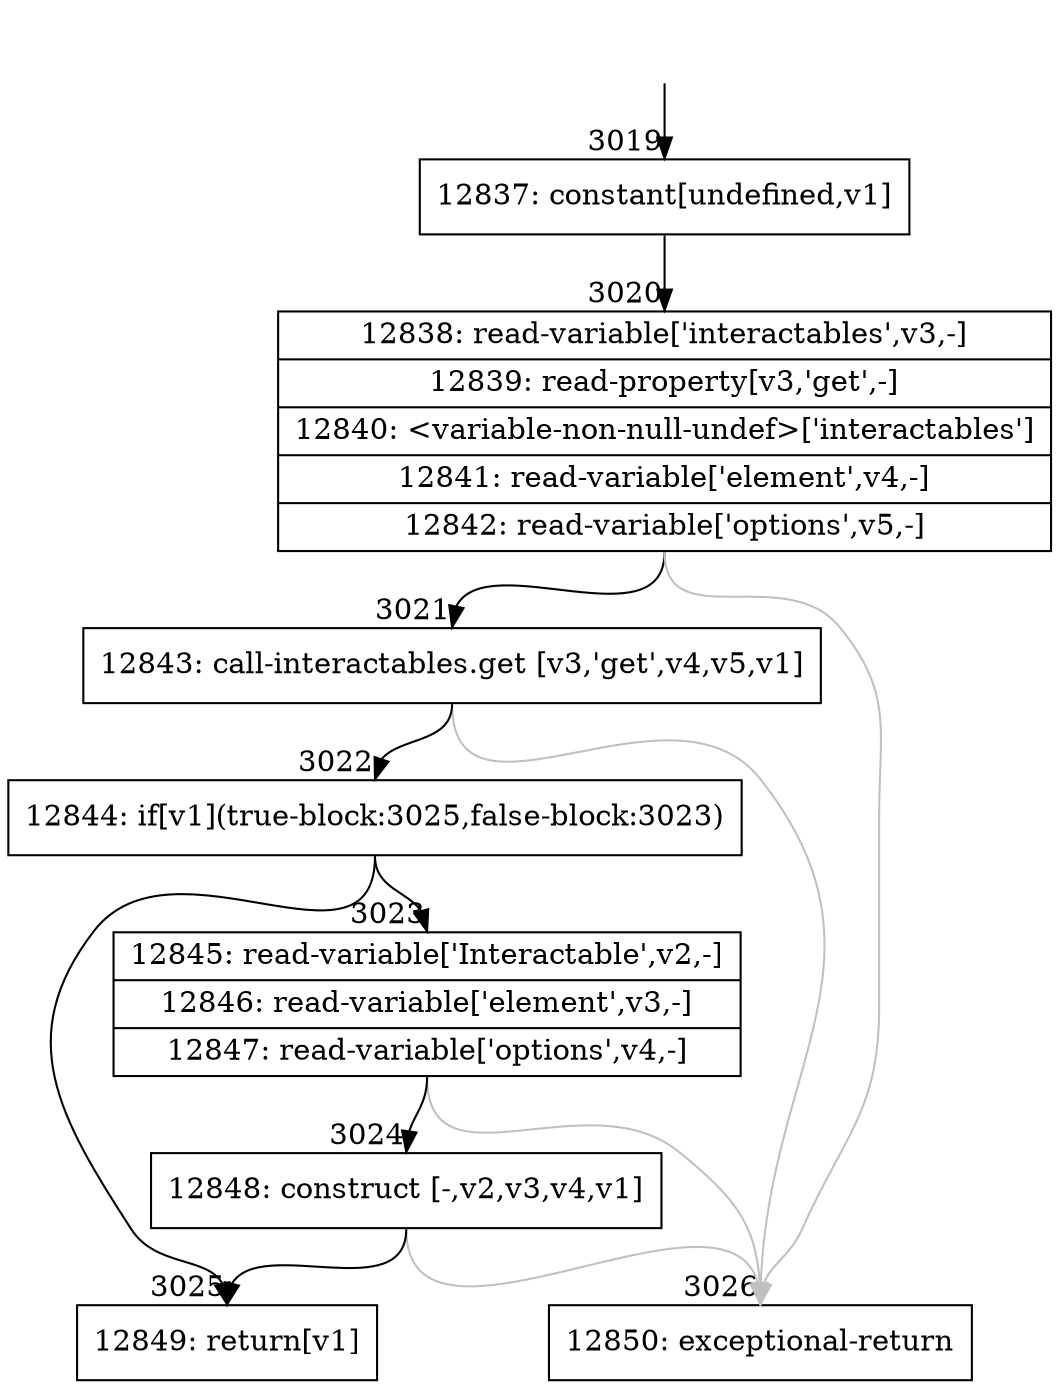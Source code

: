 digraph {
rankdir="TD"
BB_entry128[shape=none,label=""];
BB_entry128 -> BB3019 [tailport=s, headport=n, headlabel="    3019"]
BB3019 [shape=record label="{12837: constant[undefined,v1]}" ] 
BB3019 -> BB3020 [tailport=s, headport=n, headlabel="      3020"]
BB3020 [shape=record label="{12838: read-variable['interactables',v3,-]|12839: read-property[v3,'get',-]|12840: \<variable-non-null-undef\>['interactables']|12841: read-variable['element',v4,-]|12842: read-variable['options',v5,-]}" ] 
BB3020 -> BB3021 [tailport=s, headport=n, headlabel="      3021"]
BB3020 -> BB3026 [tailport=s, headport=n, color=gray, headlabel="      3026"]
BB3021 [shape=record label="{12843: call-interactables.get [v3,'get',v4,v5,v1]}" ] 
BB3021 -> BB3022 [tailport=s, headport=n, headlabel="      3022"]
BB3021 -> BB3026 [tailport=s, headport=n, color=gray]
BB3022 [shape=record label="{12844: if[v1](true-block:3025,false-block:3023)}" ] 
BB3022 -> BB3025 [tailport=s, headport=n, headlabel="      3025"]
BB3022 -> BB3023 [tailport=s, headport=n, headlabel="      3023"]
BB3023 [shape=record label="{12845: read-variable['Interactable',v2,-]|12846: read-variable['element',v3,-]|12847: read-variable['options',v4,-]}" ] 
BB3023 -> BB3024 [tailport=s, headport=n, headlabel="      3024"]
BB3023 -> BB3026 [tailport=s, headport=n, color=gray]
BB3024 [shape=record label="{12848: construct [-,v2,v3,v4,v1]}" ] 
BB3024 -> BB3025 [tailport=s, headport=n]
BB3024 -> BB3026 [tailport=s, headport=n, color=gray]
BB3025 [shape=record label="{12849: return[v1]}" ] 
BB3026 [shape=record label="{12850: exceptional-return}" ] 
//#$~ 3822
}
